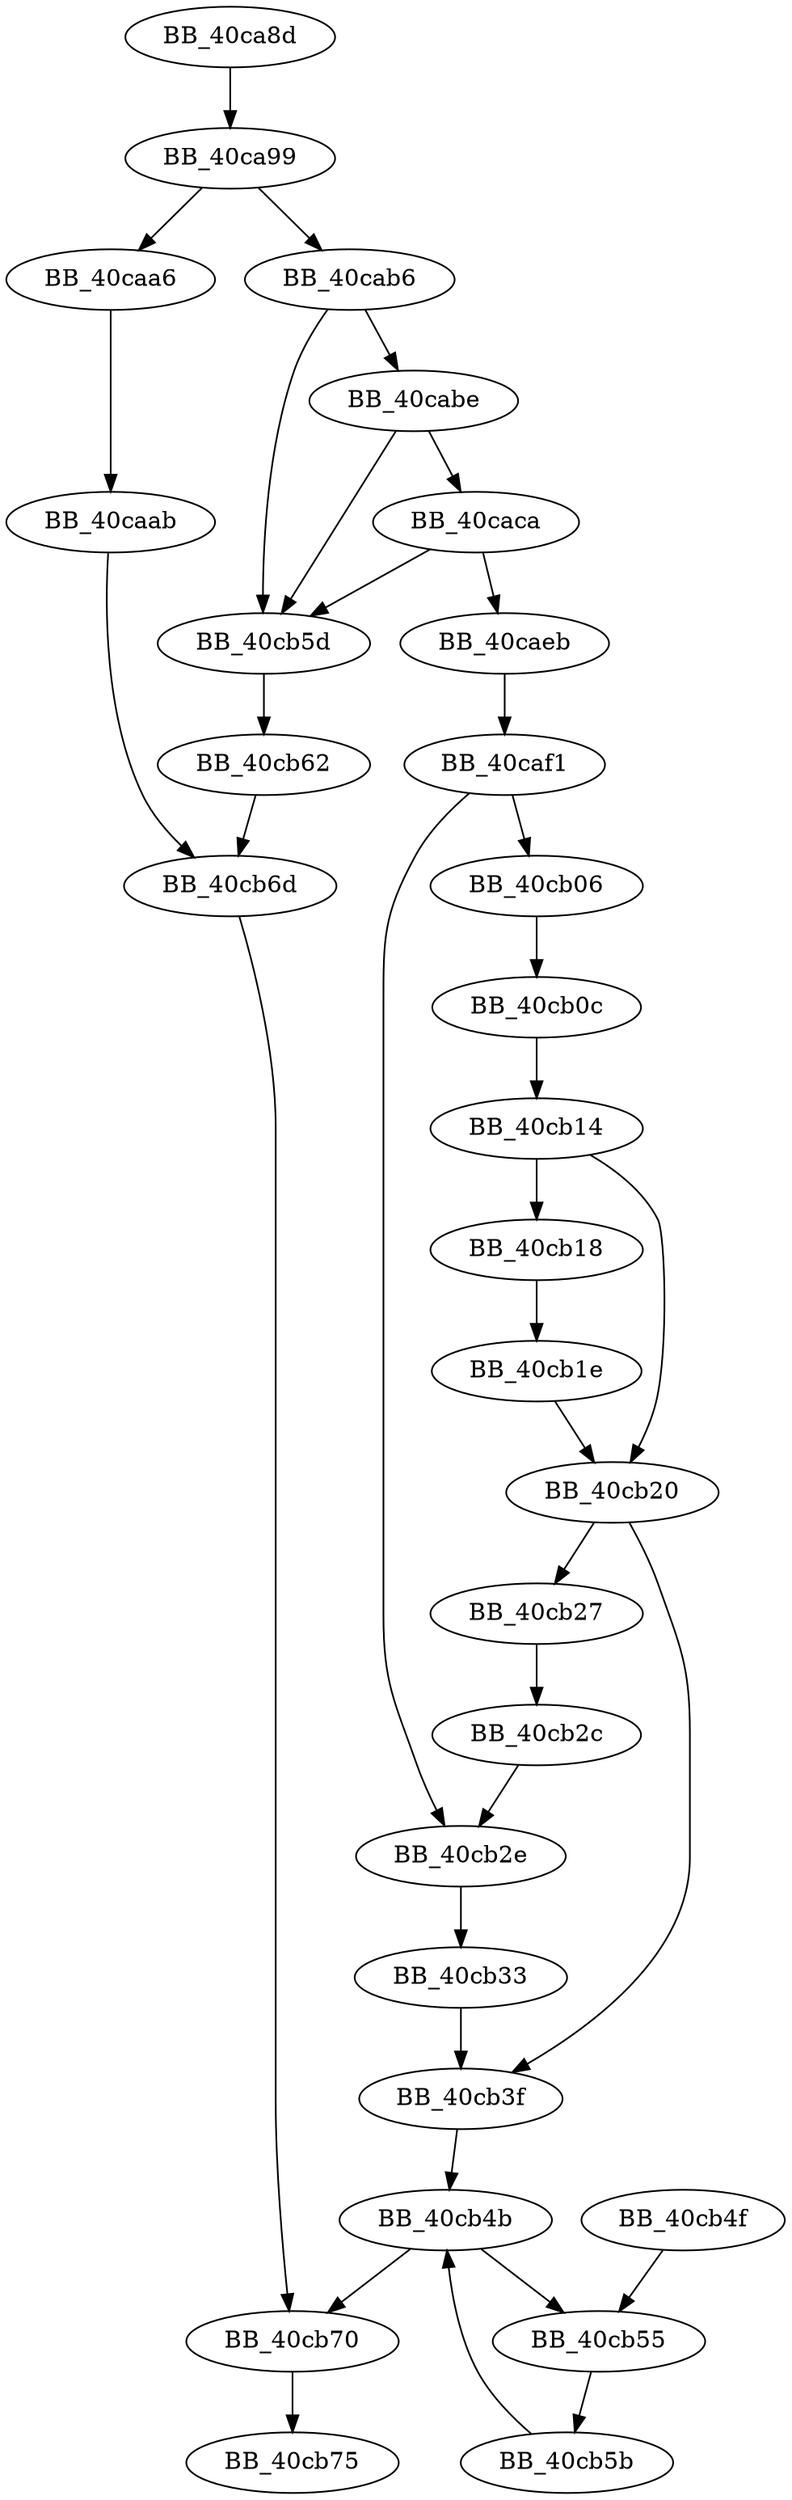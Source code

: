 DiGraph __commit{
BB_40ca8d->BB_40ca99
BB_40ca99->BB_40caa6
BB_40ca99->BB_40cab6
BB_40caa6->BB_40caab
BB_40caab->BB_40cb6d
BB_40cab6->BB_40cabe
BB_40cab6->BB_40cb5d
BB_40cabe->BB_40caca
BB_40cabe->BB_40cb5d
BB_40caca->BB_40caeb
BB_40caca->BB_40cb5d
BB_40caeb->BB_40caf1
BB_40caf1->BB_40cb06
BB_40caf1->BB_40cb2e
BB_40cb06->BB_40cb0c
BB_40cb0c->BB_40cb14
BB_40cb14->BB_40cb18
BB_40cb14->BB_40cb20
BB_40cb18->BB_40cb1e
BB_40cb1e->BB_40cb20
BB_40cb20->BB_40cb27
BB_40cb20->BB_40cb3f
BB_40cb27->BB_40cb2c
BB_40cb2c->BB_40cb2e
BB_40cb2e->BB_40cb33
BB_40cb33->BB_40cb3f
BB_40cb3f->BB_40cb4b
BB_40cb4b->BB_40cb55
BB_40cb4b->BB_40cb70
BB_40cb4f->BB_40cb55
BB_40cb55->BB_40cb5b
BB_40cb5b->BB_40cb4b
BB_40cb5d->BB_40cb62
BB_40cb62->BB_40cb6d
BB_40cb6d->BB_40cb70
BB_40cb70->BB_40cb75
}
